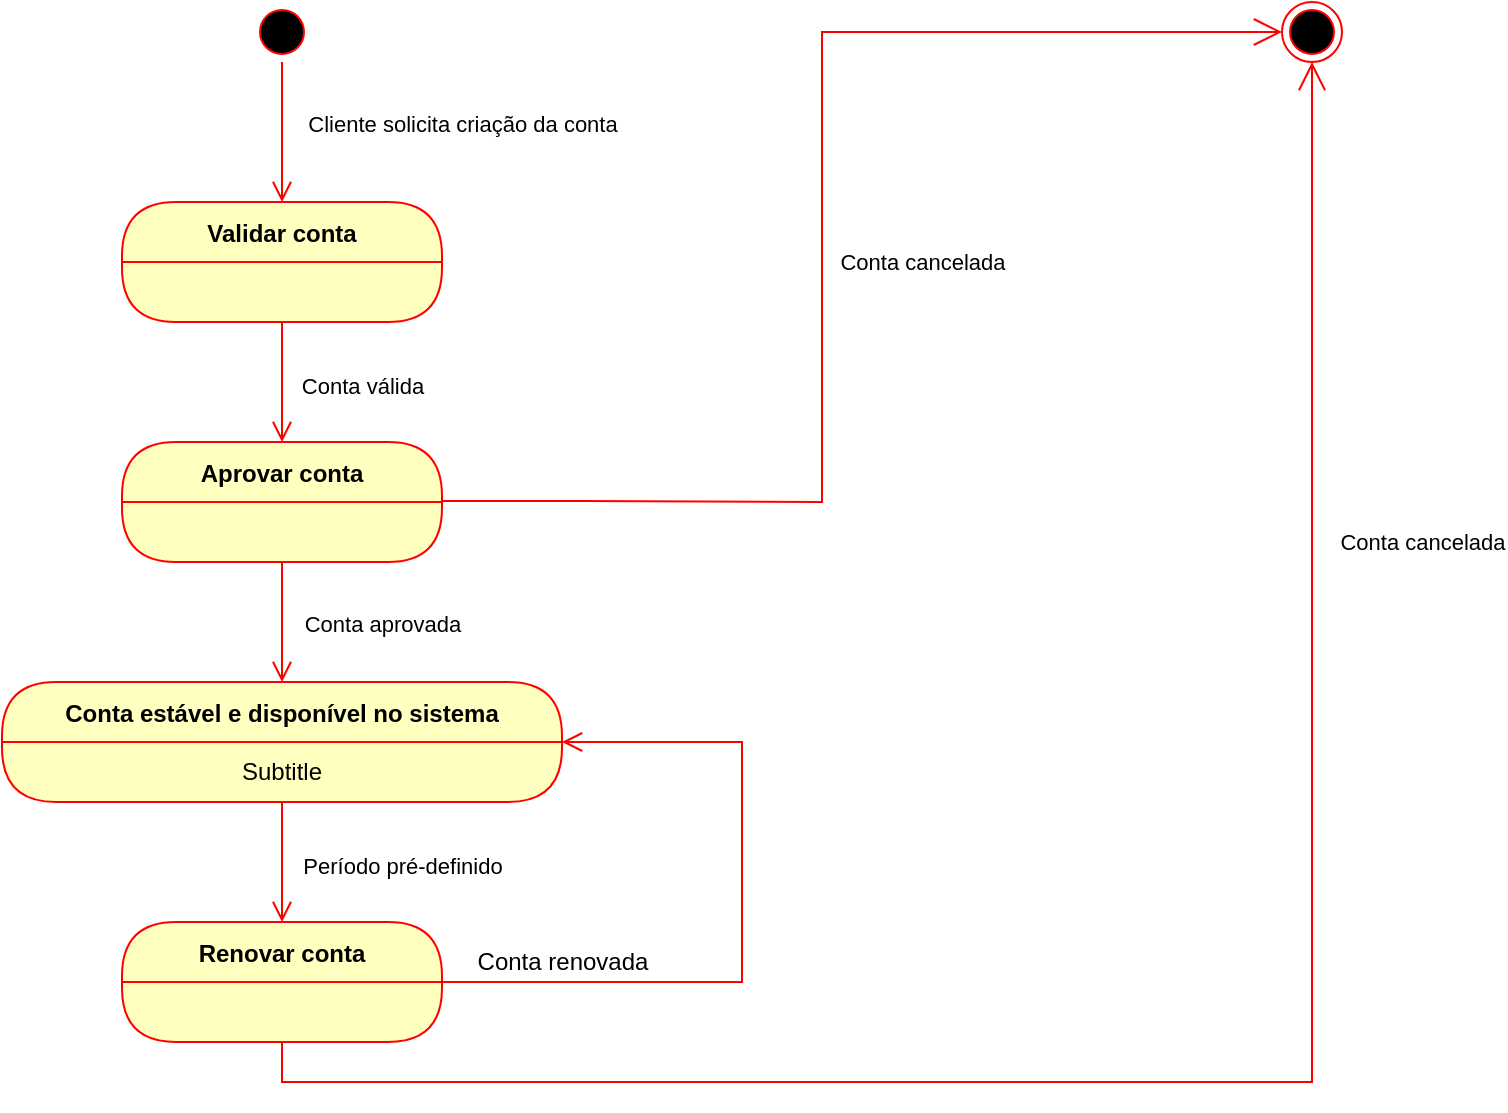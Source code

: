 <mxfile version="16.2.6" type="device"><diagram id="Ke8cl6YAaF057UZgg1l3" name="Page-1"><mxGraphModel dx="1038" dy="585" grid="1" gridSize="10" guides="1" tooltips="1" connect="1" arrows="1" fold="1" page="1" pageScale="1" pageWidth="827" pageHeight="1169" math="0" shadow="0"><root><mxCell id="0"/><mxCell id="1" parent="0"/><mxCell id="5hJgxfDhV9Ur94HRAssJ-3" value="" style="ellipse;html=1;shape=startState;fillColor=#000000;strokeColor=#ff0000;" vertex="1" parent="1"><mxGeometry x="135" y="20" width="30" height="30" as="geometry"/></mxCell><mxCell id="5hJgxfDhV9Ur94HRAssJ-4" value="Cliente solicita criação da conta" style="edgeStyle=orthogonalEdgeStyle;html=1;verticalAlign=bottom;endArrow=open;endSize=8;strokeColor=#ff0000;rounded=0;entryX=0.5;entryY=0;entryDx=0;entryDy=0;" edge="1" source="5hJgxfDhV9Ur94HRAssJ-3" parent="1" target="5hJgxfDhV9Ur94HRAssJ-5"><mxGeometry x="0.143" y="90" relative="1" as="geometry"><mxPoint x="125" y="120" as="targetPoint"/><mxPoint as="offset"/></mxGeometry></mxCell><mxCell id="5hJgxfDhV9Ur94HRAssJ-5" value="Validar conta" style="swimlane;fontStyle=1;align=center;verticalAlign=middle;childLayout=stackLayout;horizontal=1;startSize=30;horizontalStack=0;resizeParent=0;resizeLast=1;container=0;fontColor=#000000;collapsible=0;rounded=1;arcSize=30;strokeColor=#ff0000;fillColor=#ffffc0;swimlaneFillColor=#ffffc0;dropTarget=0;" vertex="1" parent="1"><mxGeometry x="70" y="120" width="160" height="60" as="geometry"/></mxCell><mxCell id="5hJgxfDhV9Ur94HRAssJ-7" value="Conta válida" style="edgeStyle=orthogonalEdgeStyle;html=1;verticalAlign=bottom;endArrow=open;endSize=8;strokeColor=#ff0000;rounded=0;" edge="1" source="5hJgxfDhV9Ur94HRAssJ-5" parent="1"><mxGeometry x="0.333" y="40" relative="1" as="geometry"><mxPoint x="150" y="240" as="targetPoint"/><mxPoint as="offset"/></mxGeometry></mxCell><mxCell id="5hJgxfDhV9Ur94HRAssJ-11" value="Aprovar conta" style="swimlane;fontStyle=1;align=center;verticalAlign=middle;childLayout=stackLayout;horizontal=1;startSize=30;horizontalStack=0;resizeParent=0;resizeLast=1;container=0;fontColor=#000000;collapsible=0;rounded=1;arcSize=30;strokeColor=#ff0000;fillColor=#ffffc0;swimlaneFillColor=#ffffc0;dropTarget=0;" vertex="1" parent="1"><mxGeometry x="70" y="240" width="160" height="60" as="geometry"/></mxCell><mxCell id="5hJgxfDhV9Ur94HRAssJ-13" value="Conta aprovada" style="edgeStyle=orthogonalEdgeStyle;html=1;verticalAlign=bottom;endArrow=open;endSize=8;strokeColor=#ff0000;rounded=0;entryX=0.5;entryY=0;entryDx=0;entryDy=0;" edge="1" source="5hJgxfDhV9Ur94HRAssJ-11" parent="1" target="5hJgxfDhV9Ur94HRAssJ-14"><mxGeometry x="0.333" y="50" relative="1" as="geometry"><mxPoint x="90" y="360" as="targetPoint"/><mxPoint as="offset"/></mxGeometry></mxCell><mxCell id="5hJgxfDhV9Ur94HRAssJ-14" value="Conta estável e disponível no sistema" style="swimlane;fontStyle=1;align=center;verticalAlign=middle;childLayout=stackLayout;horizontal=1;startSize=30;horizontalStack=0;resizeParent=0;resizeLast=1;container=0;fontColor=#000000;collapsible=0;rounded=1;arcSize=30;strokeColor=#ff0000;fillColor=#ffffc0;swimlaneFillColor=#ffffc0;dropTarget=0;" vertex="1" parent="1"><mxGeometry x="10" y="360" width="280" height="60" as="geometry"/></mxCell><mxCell id="5hJgxfDhV9Ur94HRAssJ-23" value="Subtitle" style="text;html=1;strokeColor=none;fillColor=none;align=center;verticalAlign=middle;spacingLeft=4;spacingRight=4;whiteSpace=wrap;overflow=hidden;rotatable=0;fontColor=#000000;" vertex="1" parent="5hJgxfDhV9Ur94HRAssJ-14"><mxGeometry y="30" width="280" height="30" as="geometry"/></mxCell><mxCell id="5hJgxfDhV9Ur94HRAssJ-16" value="Período pré-definido" style="edgeStyle=orthogonalEdgeStyle;html=1;verticalAlign=bottom;endArrow=open;endSize=8;strokeColor=#ff0000;rounded=0;" edge="1" source="5hJgxfDhV9Ur94HRAssJ-14" parent="1"><mxGeometry x="0.333" y="60" relative="1" as="geometry"><mxPoint x="150" y="480" as="targetPoint"/><mxPoint as="offset"/></mxGeometry></mxCell><mxCell id="5hJgxfDhV9Ur94HRAssJ-17" value="Renovar conta" style="swimlane;fontStyle=1;align=center;verticalAlign=middle;childLayout=stackLayout;horizontal=1;startSize=30;horizontalStack=0;resizeParent=0;resizeLast=1;container=0;fontColor=#000000;collapsible=0;rounded=1;arcSize=30;strokeColor=#ff0000;fillColor=#ffffc0;swimlaneFillColor=#ffffc0;dropTarget=0;" vertex="1" parent="1"><mxGeometry x="70" y="480" width="160" height="60" as="geometry"/></mxCell><mxCell id="5hJgxfDhV9Ur94HRAssJ-19" value="" style="edgeStyle=orthogonalEdgeStyle;html=1;verticalAlign=bottom;endArrow=open;endSize=8;strokeColor=#ff0000;rounded=0;entryX=1;entryY=0;entryDx=0;entryDy=0;" edge="1" source="5hJgxfDhV9Ur94HRAssJ-17" parent="1" target="5hJgxfDhV9Ur94HRAssJ-23"><mxGeometry relative="1" as="geometry"><mxPoint x="370" y="380" as="targetPoint"/><Array as="points"><mxPoint x="380" y="510"/><mxPoint x="380" y="390"/></Array></mxGeometry></mxCell><mxCell id="5hJgxfDhV9Ur94HRAssJ-20" value="" style="ellipse;html=1;shape=endState;fillColor=#000000;strokeColor=#ff0000;" vertex="1" parent="1"><mxGeometry x="650" y="20" width="30" height="30" as="geometry"/></mxCell><mxCell id="5hJgxfDhV9Ur94HRAssJ-21" value="" style="endArrow=open;endFill=1;endSize=12;html=1;rounded=0;entryX=0;entryY=0.5;entryDx=0;entryDy=0;strokeColor=#FF0000;" edge="1" parent="1" target="5hJgxfDhV9Ur94HRAssJ-20"><mxGeometry width="160" relative="1" as="geometry"><mxPoint x="230" y="269.5" as="sourcePoint"/><mxPoint x="390" y="269.5" as="targetPoint"/><Array as="points"><mxPoint x="300" y="269.5"/><mxPoint x="420" y="270"/><mxPoint x="420" y="35"/></Array></mxGeometry></mxCell><mxCell id="5hJgxfDhV9Ur94HRAssJ-22" value="Conta cancelada" style="edgeLabel;html=1;align=center;verticalAlign=middle;resizable=0;points=[];" vertex="1" connectable="0" parent="5hJgxfDhV9Ur94HRAssJ-21"><mxGeometry x="-0.19" y="1" relative="1" as="geometry"><mxPoint x="51" y="-45" as="offset"/></mxGeometry></mxCell><mxCell id="5hJgxfDhV9Ur94HRAssJ-24" value="Conta renovada" style="text;html=1;align=center;verticalAlign=middle;resizable=0;points=[];autosize=1;strokeColor=none;fillColor=none;" vertex="1" parent="1"><mxGeometry x="240" y="490" width="100" height="20" as="geometry"/></mxCell><mxCell id="5hJgxfDhV9Ur94HRAssJ-31" value="" style="endArrow=open;endFill=1;endSize=12;html=1;rounded=0;strokeColor=#FF0000;entryX=0.5;entryY=1;entryDx=0;entryDy=0;exitX=0.5;exitY=1;exitDx=0;exitDy=0;" edge="1" parent="1" source="5hJgxfDhV9Ur94HRAssJ-17" target="5hJgxfDhV9Ur94HRAssJ-20"><mxGeometry width="160" relative="1" as="geometry"><mxPoint x="160" y="560" as="sourcePoint"/><mxPoint x="580" y="280" as="targetPoint"/><Array as="points"><mxPoint x="150" y="560"/><mxPoint x="665" y="560"/></Array></mxGeometry></mxCell><mxCell id="5hJgxfDhV9Ur94HRAssJ-32" value="Conta cancelada" style="edgeLabel;html=1;align=center;verticalAlign=middle;resizable=0;points=[];" vertex="1" connectable="0" parent="1"><mxGeometry x="720" y="290.001" as="geometry"/></mxCell></root></mxGraphModel></diagram></mxfile>